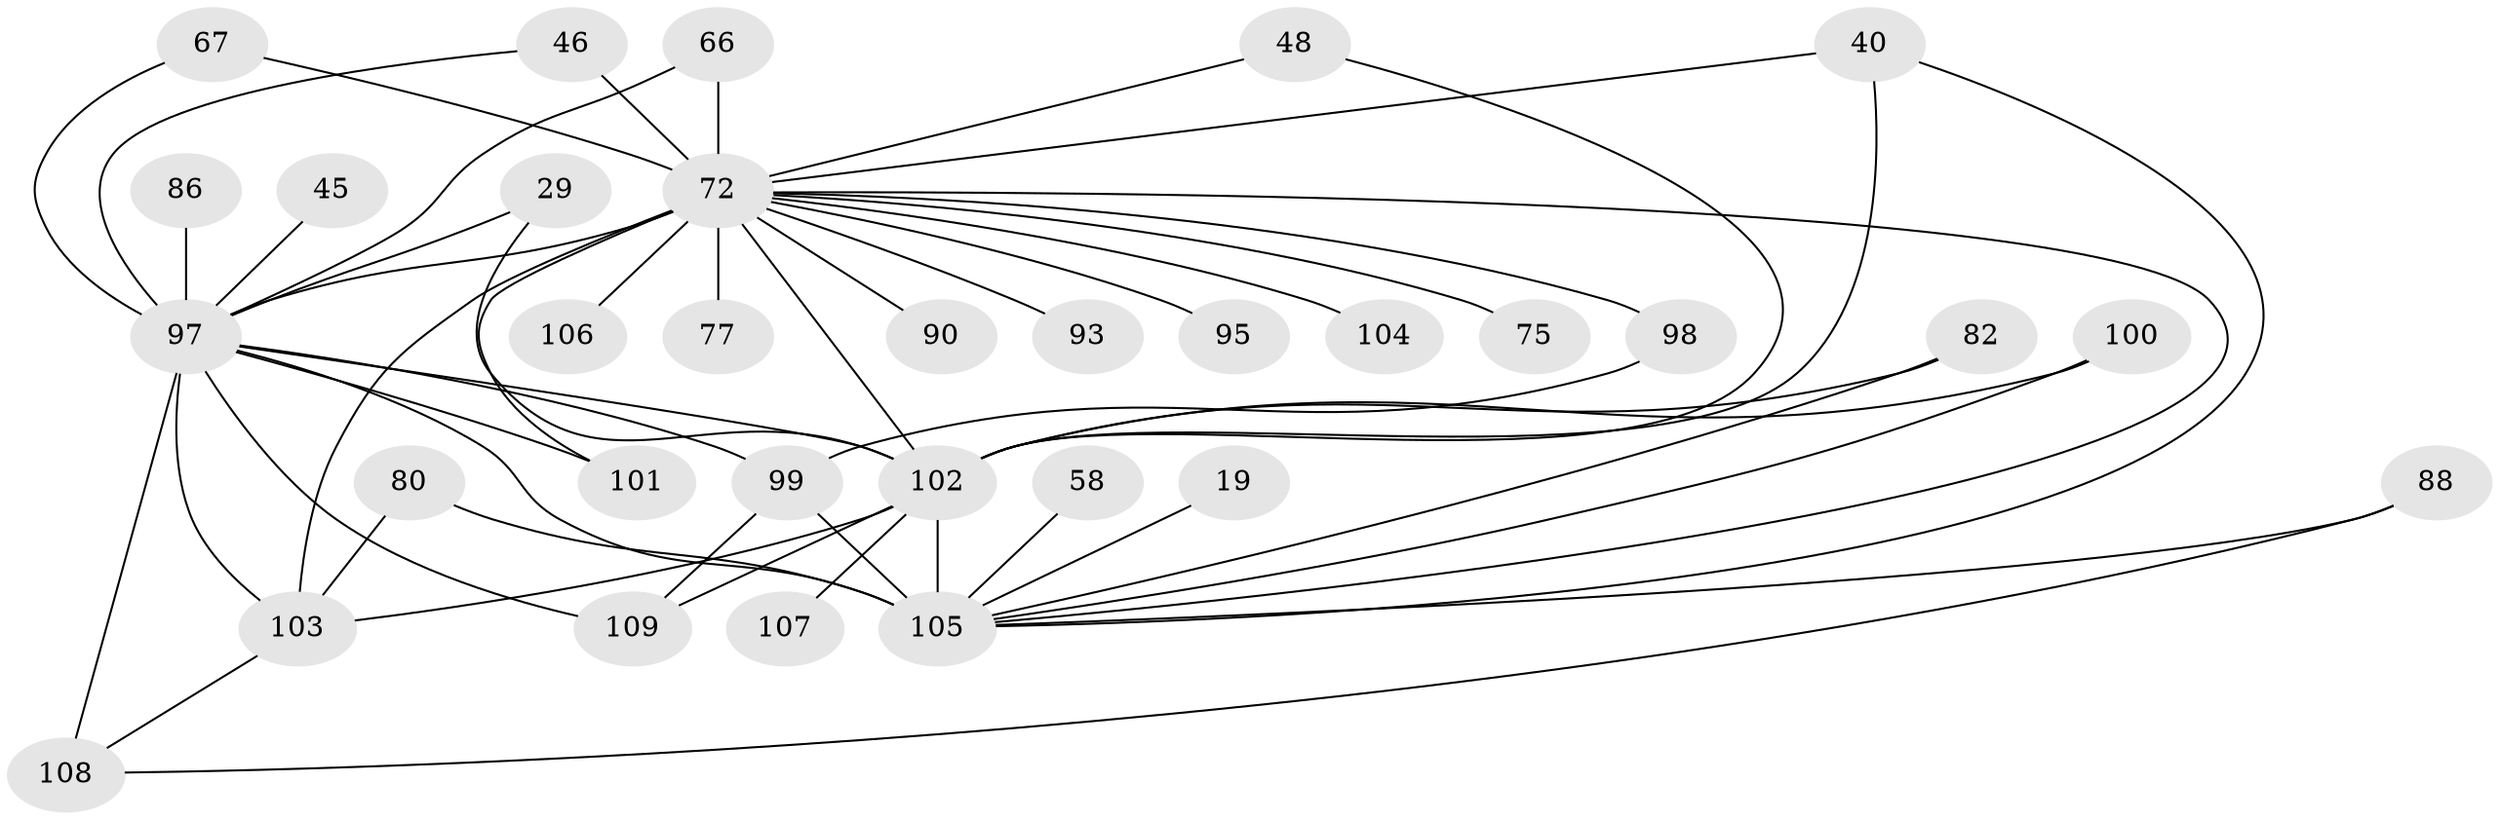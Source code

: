 // original degree distribution, {30: 0.009174311926605505, 18: 0.009174311926605505, 17: 0.027522935779816515, 21: 0.009174311926605505, 22: 0.009174311926605505, 16: 0.009174311926605505, 19: 0.009174311926605505, 32: 0.009174311926605505, 10: 0.01834862385321101, 5: 0.045871559633027525, 2: 0.5779816513761468, 4: 0.09174311926605505, 6: 0.027522935779816515, 3: 0.14678899082568808}
// Generated by graph-tools (version 1.1) at 2025/46/03/04/25 21:46:46]
// undirected, 32 vertices, 53 edges
graph export_dot {
graph [start="1"]
  node [color=gray90,style=filled];
  19;
  29 [super="+20"];
  40 [super="+32+37"];
  45;
  46 [super="+38"];
  48;
  58;
  66;
  67;
  72 [super="+53+44+10+36+57+59+61"];
  75;
  77;
  80;
  82;
  86 [super="+60"];
  88 [super="+69+87"];
  90;
  93 [super="+55"];
  95;
  97 [super="+71+39+9+62+89+64"];
  98;
  99 [super="+79+84"];
  100 [super="+16+21"];
  101;
  102 [super="+94"];
  103 [super="+96"];
  104;
  105 [super="+30+74+54+92+91"];
  106 [super="+31"];
  107;
  108 [super="+18+73"];
  109 [super="+25"];
  19 -- 105 [weight=2];
  29 -- 97;
  29 -- 102 [weight=2];
  40 -- 102 [weight=2];
  40 -- 72;
  40 -- 105;
  45 -- 97 [weight=2];
  46 -- 97;
  46 -- 72 [weight=2];
  48 -- 102;
  48 -- 72;
  58 -- 105;
  66 -- 97;
  66 -- 72;
  67 -- 97;
  67 -- 72;
  72 -- 97 [weight=15];
  72 -- 77 [weight=2];
  72 -- 75;
  72 -- 90;
  72 -- 93 [weight=3];
  72 -- 95 [weight=2];
  72 -- 98;
  72 -- 101;
  72 -- 102 [weight=4];
  72 -- 104;
  72 -- 105 [weight=15];
  72 -- 106 [weight=3];
  72 -- 103 [weight=7];
  80 -- 105;
  80 -- 103;
  82 -- 102;
  82 -- 105;
  86 -- 97 [weight=3];
  88 -- 108;
  88 -- 105 [weight=3];
  97 -- 99 [weight=4];
  97 -- 101;
  97 -- 102 [weight=17];
  97 -- 108 [weight=5];
  97 -- 109;
  97 -- 105 [weight=15];
  97 -- 103;
  98 -- 99;
  99 -- 105 [weight=7];
  99 -- 109;
  100 -- 102 [weight=2];
  100 -- 105 [weight=3];
  102 -- 103 [weight=2];
  102 -- 105 [weight=7];
  102 -- 107;
  102 -- 109;
  103 -- 108;
}
